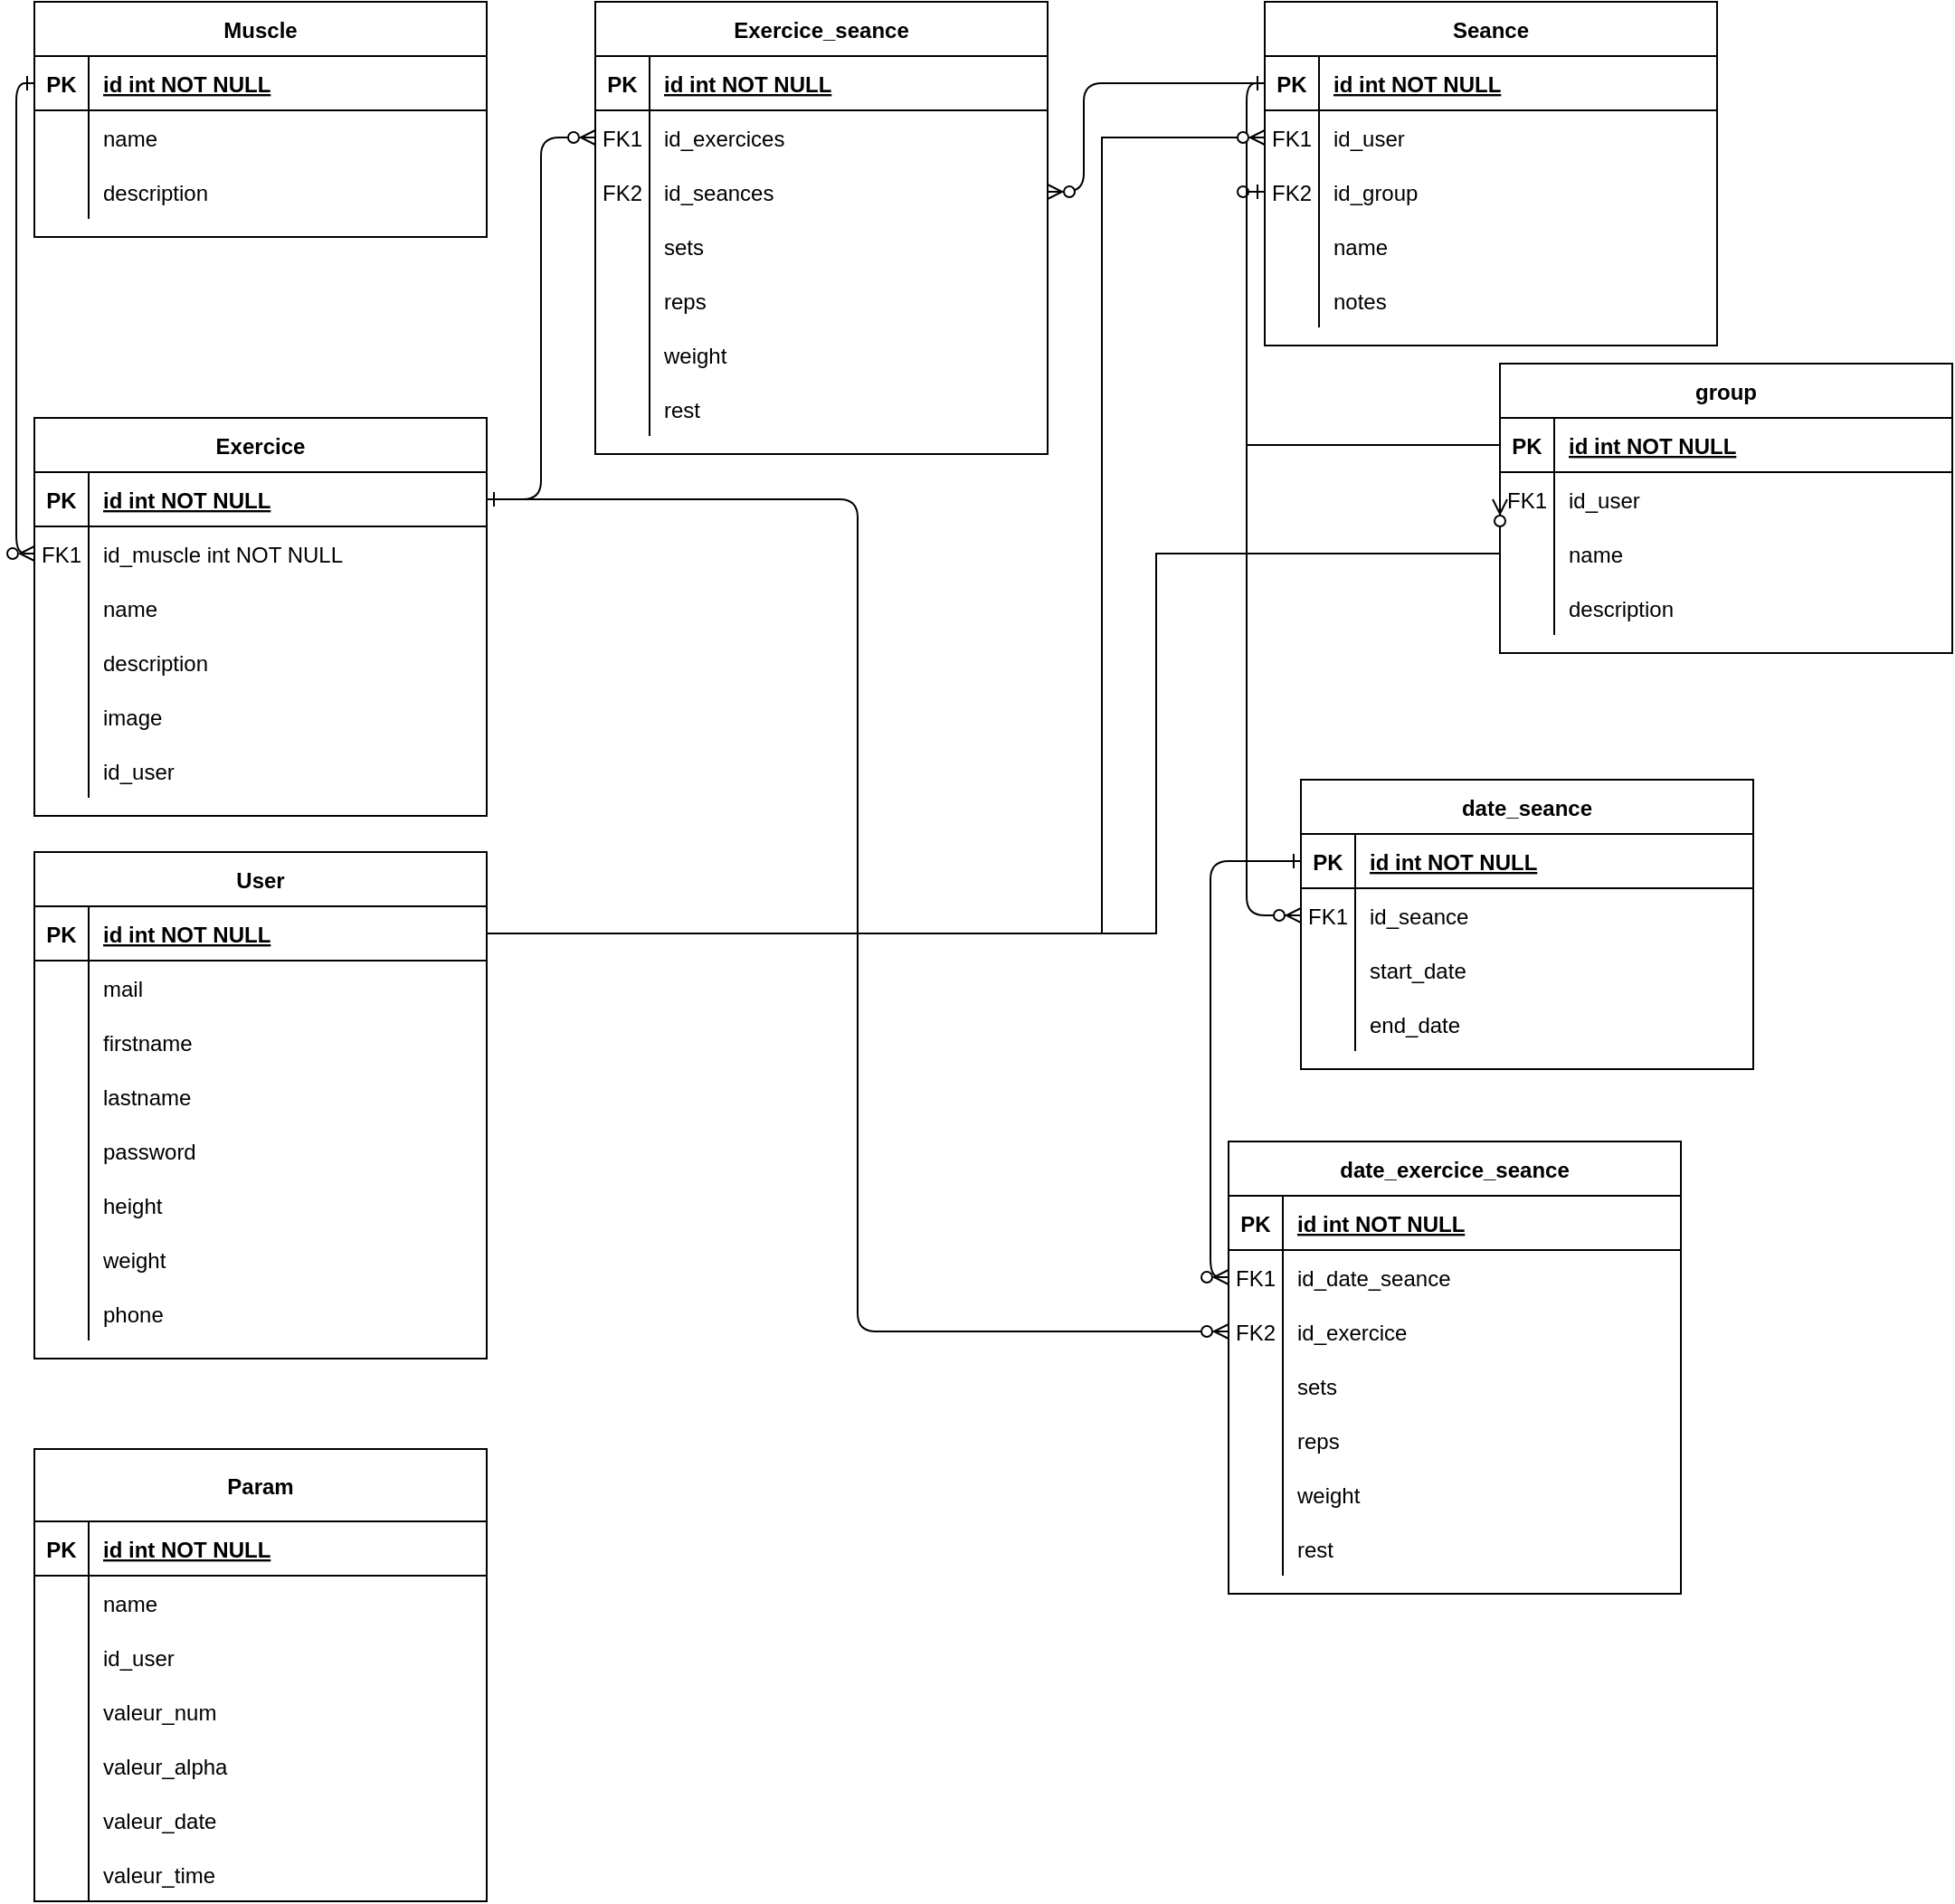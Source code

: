 <mxfile version="20.3.2" type="device"><diagram id="R2lEEEUBdFMjLlhIrx00" name="Page-1"><mxGraphModel dx="1888" dy="547" grid="1" gridSize="10" guides="1" tooltips="1" connect="1" arrows="1" fold="1" page="1" pageScale="1" pageWidth="850" pageHeight="1100" math="0" shadow="0" extFonts="Permanent Marker^https://fonts.googleapis.com/css?family=Permanent+Marker"><root><mxCell id="0"/><mxCell id="1" parent="0"/><mxCell id="C-vyLk0tnHw3VtMMgP7b-12" value="" style="edgeStyle=entityRelationEdgeStyle;endArrow=ERzeroToMany;startArrow=ERone;endFill=1;startFill=0;" parent="1" source="C-vyLk0tnHw3VtMMgP7b-3" target="4VnXtOjFB6x_-LpY6OIz-61" edge="1"><mxGeometry width="100" height="100" relative="1" as="geometry"><mxPoint x="-190" y="200" as="sourcePoint"/><mxPoint x="-130" y="225" as="targetPoint"/></mxGeometry></mxCell><mxCell id="C-vyLk0tnHw3VtMMgP7b-2" value="Exercice" style="shape=table;startSize=30;container=1;collapsible=1;childLayout=tableLayout;fixedRows=1;rowLines=0;fontStyle=1;align=center;resizeLast=1;" parent="1" vertex="1"><mxGeometry x="-590" y="290" width="250" height="220" as="geometry"/></mxCell><mxCell id="C-vyLk0tnHw3VtMMgP7b-3" value="" style="shape=partialRectangle;collapsible=0;dropTarget=0;pointerEvents=0;fillColor=none;points=[[0,0.5],[1,0.5]];portConstraint=eastwest;top=0;left=0;right=0;bottom=1;" parent="C-vyLk0tnHw3VtMMgP7b-2" vertex="1"><mxGeometry y="30" width="250" height="30" as="geometry"/></mxCell><mxCell id="C-vyLk0tnHw3VtMMgP7b-4" value="PK" style="shape=partialRectangle;overflow=hidden;connectable=0;fillColor=none;top=0;left=0;bottom=0;right=0;fontStyle=1;" parent="C-vyLk0tnHw3VtMMgP7b-3" vertex="1"><mxGeometry width="30" height="30" as="geometry"><mxRectangle width="30" height="30" as="alternateBounds"/></mxGeometry></mxCell><mxCell id="C-vyLk0tnHw3VtMMgP7b-5" value="id int NOT NULL " style="shape=partialRectangle;overflow=hidden;connectable=0;fillColor=none;top=0;left=0;bottom=0;right=0;align=left;spacingLeft=6;fontStyle=5;" parent="C-vyLk0tnHw3VtMMgP7b-3" vertex="1"><mxGeometry x="30" width="220" height="30" as="geometry"><mxRectangle width="220" height="30" as="alternateBounds"/></mxGeometry></mxCell><mxCell id="C-vyLk0tnHw3VtMMgP7b-6" value="" style="shape=partialRectangle;collapsible=0;dropTarget=0;pointerEvents=0;fillColor=none;points=[[0,0.5],[1,0.5]];portConstraint=eastwest;top=0;left=0;right=0;bottom=0;" parent="C-vyLk0tnHw3VtMMgP7b-2" vertex="1"><mxGeometry y="60" width="250" height="30" as="geometry"/></mxCell><mxCell id="C-vyLk0tnHw3VtMMgP7b-7" value="FK1" style="shape=partialRectangle;overflow=hidden;connectable=0;fillColor=none;top=0;left=0;bottom=0;right=0;" parent="C-vyLk0tnHw3VtMMgP7b-6" vertex="1"><mxGeometry width="30" height="30" as="geometry"><mxRectangle width="30" height="30" as="alternateBounds"/></mxGeometry></mxCell><mxCell id="C-vyLk0tnHw3VtMMgP7b-8" value="id_muscle int NOT NULL" style="shape=partialRectangle;overflow=hidden;connectable=0;fillColor=none;top=0;left=0;bottom=0;right=0;align=left;spacingLeft=6;" parent="C-vyLk0tnHw3VtMMgP7b-6" vertex="1"><mxGeometry x="30" width="220" height="30" as="geometry"><mxRectangle width="220" height="30" as="alternateBounds"/></mxGeometry></mxCell><mxCell id="1NbCqasSpTJ38axTq4Mr-16" style="shape=partialRectangle;collapsible=0;dropTarget=0;pointerEvents=0;fillColor=none;points=[[0,0.5],[1,0.5]];portConstraint=eastwest;top=0;left=0;right=0;bottom=0;" vertex="1" parent="C-vyLk0tnHw3VtMMgP7b-2"><mxGeometry y="90" width="250" height="30" as="geometry"/></mxCell><mxCell id="1NbCqasSpTJ38axTq4Mr-17" style="shape=partialRectangle;overflow=hidden;connectable=0;fillColor=none;top=0;left=0;bottom=0;right=0;" vertex="1" parent="1NbCqasSpTJ38axTq4Mr-16"><mxGeometry width="30" height="30" as="geometry"><mxRectangle width="30" height="30" as="alternateBounds"/></mxGeometry></mxCell><mxCell id="1NbCqasSpTJ38axTq4Mr-18" value="name" style="shape=partialRectangle;overflow=hidden;connectable=0;fillColor=none;top=0;left=0;bottom=0;right=0;align=left;spacingLeft=6;" vertex="1" parent="1NbCqasSpTJ38axTq4Mr-16"><mxGeometry x="30" width="220" height="30" as="geometry"><mxRectangle width="220" height="30" as="alternateBounds"/></mxGeometry></mxCell><mxCell id="C-vyLk0tnHw3VtMMgP7b-9" value="" style="shape=partialRectangle;collapsible=0;dropTarget=0;pointerEvents=0;fillColor=none;points=[[0,0.5],[1,0.5]];portConstraint=eastwest;top=0;left=0;right=0;bottom=0;" parent="C-vyLk0tnHw3VtMMgP7b-2" vertex="1"><mxGeometry y="120" width="250" height="30" as="geometry"/></mxCell><mxCell id="C-vyLk0tnHw3VtMMgP7b-10" value="" style="shape=partialRectangle;overflow=hidden;connectable=0;fillColor=none;top=0;left=0;bottom=0;right=0;" parent="C-vyLk0tnHw3VtMMgP7b-9" vertex="1"><mxGeometry width="30" height="30" as="geometry"><mxRectangle width="30" height="30" as="alternateBounds"/></mxGeometry></mxCell><mxCell id="C-vyLk0tnHw3VtMMgP7b-11" value="description" style="shape=partialRectangle;overflow=hidden;connectable=0;fillColor=none;top=0;left=0;bottom=0;right=0;align=left;spacingLeft=6;" parent="C-vyLk0tnHw3VtMMgP7b-9" vertex="1"><mxGeometry x="30" width="220" height="30" as="geometry"><mxRectangle width="220" height="30" as="alternateBounds"/></mxGeometry></mxCell><mxCell id="4VnXtOjFB6x_-LpY6OIz-51" style="shape=partialRectangle;collapsible=0;dropTarget=0;pointerEvents=0;fillColor=none;points=[[0,0.5],[1,0.5]];portConstraint=eastwest;top=0;left=0;right=0;bottom=0;" parent="C-vyLk0tnHw3VtMMgP7b-2" vertex="1"><mxGeometry y="150" width="250" height="30" as="geometry"/></mxCell><mxCell id="4VnXtOjFB6x_-LpY6OIz-52" style="shape=partialRectangle;overflow=hidden;connectable=0;fillColor=none;top=0;left=0;bottom=0;right=0;" parent="4VnXtOjFB6x_-LpY6OIz-51" vertex="1"><mxGeometry width="30" height="30" as="geometry"><mxRectangle width="30" height="30" as="alternateBounds"/></mxGeometry></mxCell><mxCell id="4VnXtOjFB6x_-LpY6OIz-53" value="image" style="shape=partialRectangle;overflow=hidden;connectable=0;fillColor=none;top=0;left=0;bottom=0;right=0;align=left;spacingLeft=6;" parent="4VnXtOjFB6x_-LpY6OIz-51" vertex="1"><mxGeometry x="30" width="220" height="30" as="geometry"><mxRectangle width="220" height="30" as="alternateBounds"/></mxGeometry></mxCell><mxCell id="4VnXtOjFB6x_-LpY6OIz-97" style="shape=partialRectangle;collapsible=0;dropTarget=0;pointerEvents=0;fillColor=none;points=[[0,0.5],[1,0.5]];portConstraint=eastwest;top=0;left=0;right=0;bottom=0;" parent="C-vyLk0tnHw3VtMMgP7b-2" vertex="1"><mxGeometry y="180" width="250" height="30" as="geometry"/></mxCell><mxCell id="4VnXtOjFB6x_-LpY6OIz-98" style="shape=partialRectangle;overflow=hidden;connectable=0;fillColor=none;top=0;left=0;bottom=0;right=0;" parent="4VnXtOjFB6x_-LpY6OIz-97" vertex="1"><mxGeometry width="30" height="30" as="geometry"><mxRectangle width="30" height="30" as="alternateBounds"/></mxGeometry></mxCell><mxCell id="4VnXtOjFB6x_-LpY6OIz-99" value="id_user" style="shape=partialRectangle;overflow=hidden;connectable=0;fillColor=none;top=0;left=0;bottom=0;right=0;align=left;spacingLeft=6;" parent="4VnXtOjFB6x_-LpY6OIz-97" vertex="1"><mxGeometry x="30" width="220" height="30" as="geometry"><mxRectangle width="220" height="30" as="alternateBounds"/></mxGeometry></mxCell><mxCell id="C-vyLk0tnHw3VtMMgP7b-13" value="Seance" style="shape=table;startSize=30;container=1;collapsible=1;childLayout=tableLayout;fixedRows=1;rowLines=0;fontStyle=1;align=center;resizeLast=1;" parent="1" vertex="1"><mxGeometry x="90" y="60" width="250" height="190" as="geometry"/></mxCell><mxCell id="C-vyLk0tnHw3VtMMgP7b-14" value="" style="shape=partialRectangle;collapsible=0;dropTarget=0;pointerEvents=0;fillColor=none;points=[[0,0.5],[1,0.5]];portConstraint=eastwest;top=0;left=0;right=0;bottom=1;" parent="C-vyLk0tnHw3VtMMgP7b-13" vertex="1"><mxGeometry y="30" width="250" height="30" as="geometry"/></mxCell><mxCell id="C-vyLk0tnHw3VtMMgP7b-15" value="PK" style="shape=partialRectangle;overflow=hidden;connectable=0;fillColor=none;top=0;left=0;bottom=0;right=0;fontStyle=1;" parent="C-vyLk0tnHw3VtMMgP7b-14" vertex="1"><mxGeometry width="30" height="30" as="geometry"><mxRectangle width="30" height="30" as="alternateBounds"/></mxGeometry></mxCell><mxCell id="C-vyLk0tnHw3VtMMgP7b-16" value="id int NOT NULL " style="shape=partialRectangle;overflow=hidden;connectable=0;fillColor=none;top=0;left=0;bottom=0;right=0;align=left;spacingLeft=6;fontStyle=5;" parent="C-vyLk0tnHw3VtMMgP7b-14" vertex="1"><mxGeometry x="30" width="220" height="30" as="geometry"><mxRectangle width="220" height="30" as="alternateBounds"/></mxGeometry></mxCell><mxCell id="C-vyLk0tnHw3VtMMgP7b-17" value="" style="shape=partialRectangle;collapsible=0;dropTarget=0;pointerEvents=0;fillColor=none;points=[[0,0.5],[1,0.5]];portConstraint=eastwest;top=0;left=0;right=0;bottom=0;" parent="C-vyLk0tnHw3VtMMgP7b-13" vertex="1"><mxGeometry y="60" width="250" height="30" as="geometry"/></mxCell><mxCell id="C-vyLk0tnHw3VtMMgP7b-18" value="FK1" style="shape=partialRectangle;overflow=hidden;connectable=0;fillColor=none;top=0;left=0;bottom=0;right=0;" parent="C-vyLk0tnHw3VtMMgP7b-17" vertex="1"><mxGeometry width="30" height="30" as="geometry"><mxRectangle width="30" height="30" as="alternateBounds"/></mxGeometry></mxCell><mxCell id="C-vyLk0tnHw3VtMMgP7b-19" value="id_user" style="shape=partialRectangle;overflow=hidden;connectable=0;fillColor=none;top=0;left=0;bottom=0;right=0;align=left;spacingLeft=6;" parent="C-vyLk0tnHw3VtMMgP7b-17" vertex="1"><mxGeometry x="30" width="220" height="30" as="geometry"><mxRectangle width="220" height="30" as="alternateBounds"/></mxGeometry></mxCell><mxCell id="C-vyLk0tnHw3VtMMgP7b-20" value="" style="shape=partialRectangle;collapsible=0;dropTarget=0;pointerEvents=0;fillColor=none;points=[[0,0.5],[1,0.5]];portConstraint=eastwest;top=0;left=0;right=0;bottom=0;" parent="C-vyLk0tnHw3VtMMgP7b-13" vertex="1"><mxGeometry y="90" width="250" height="30" as="geometry"/></mxCell><mxCell id="C-vyLk0tnHw3VtMMgP7b-21" value="FK2" style="shape=partialRectangle;overflow=hidden;connectable=0;fillColor=none;top=0;left=0;bottom=0;right=0;" parent="C-vyLk0tnHw3VtMMgP7b-20" vertex="1"><mxGeometry width="30" height="30" as="geometry"><mxRectangle width="30" height="30" as="alternateBounds"/></mxGeometry></mxCell><mxCell id="C-vyLk0tnHw3VtMMgP7b-22" value="id_group" style="shape=partialRectangle;overflow=hidden;connectable=0;fillColor=none;top=0;left=0;bottom=0;right=0;align=left;spacingLeft=6;" parent="C-vyLk0tnHw3VtMMgP7b-20" vertex="1"><mxGeometry x="30" width="220" height="30" as="geometry"><mxRectangle width="220" height="30" as="alternateBounds"/></mxGeometry></mxCell><mxCell id="1NbCqasSpTJ38axTq4Mr-19" style="shape=partialRectangle;collapsible=0;dropTarget=0;pointerEvents=0;fillColor=none;points=[[0,0.5],[1,0.5]];portConstraint=eastwest;top=0;left=0;right=0;bottom=0;" vertex="1" parent="C-vyLk0tnHw3VtMMgP7b-13"><mxGeometry y="120" width="250" height="30" as="geometry"/></mxCell><mxCell id="1NbCqasSpTJ38axTq4Mr-20" style="shape=partialRectangle;overflow=hidden;connectable=0;fillColor=none;top=0;left=0;bottom=0;right=0;" vertex="1" parent="1NbCqasSpTJ38axTq4Mr-19"><mxGeometry width="30" height="30" as="geometry"><mxRectangle width="30" height="30" as="alternateBounds"/></mxGeometry></mxCell><mxCell id="1NbCqasSpTJ38axTq4Mr-21" value="name" style="shape=partialRectangle;overflow=hidden;connectable=0;fillColor=none;top=0;left=0;bottom=0;right=0;align=left;spacingLeft=6;" vertex="1" parent="1NbCqasSpTJ38axTq4Mr-19"><mxGeometry x="30" width="220" height="30" as="geometry"><mxRectangle width="220" height="30" as="alternateBounds"/></mxGeometry></mxCell><mxCell id="1NbCqasSpTJ38axTq4Mr-22" style="shape=partialRectangle;collapsible=0;dropTarget=0;pointerEvents=0;fillColor=none;points=[[0,0.5],[1,0.5]];portConstraint=eastwest;top=0;left=0;right=0;bottom=0;" vertex="1" parent="C-vyLk0tnHw3VtMMgP7b-13"><mxGeometry y="150" width="250" height="30" as="geometry"/></mxCell><mxCell id="1NbCqasSpTJ38axTq4Mr-23" style="shape=partialRectangle;overflow=hidden;connectable=0;fillColor=none;top=0;left=0;bottom=0;right=0;" vertex="1" parent="1NbCqasSpTJ38axTq4Mr-22"><mxGeometry width="30" height="30" as="geometry"><mxRectangle width="30" height="30" as="alternateBounds"/></mxGeometry></mxCell><mxCell id="1NbCqasSpTJ38axTq4Mr-24" value="notes" style="shape=partialRectangle;overflow=hidden;connectable=0;fillColor=none;top=0;left=0;bottom=0;right=0;align=left;spacingLeft=6;" vertex="1" parent="1NbCqasSpTJ38axTq4Mr-22"><mxGeometry x="30" width="220" height="30" as="geometry"><mxRectangle width="220" height="30" as="alternateBounds"/></mxGeometry></mxCell><mxCell id="C-vyLk0tnHw3VtMMgP7b-23" value="User" style="shape=table;startSize=30;container=1;collapsible=1;childLayout=tableLayout;fixedRows=1;rowLines=0;fontStyle=1;align=center;resizeLast=1;" parent="1" vertex="1"><mxGeometry x="-590" y="530" width="250" height="280" as="geometry"/></mxCell><mxCell id="C-vyLk0tnHw3VtMMgP7b-24" value="" style="shape=partialRectangle;collapsible=0;dropTarget=0;pointerEvents=0;fillColor=none;points=[[0,0.5],[1,0.5]];portConstraint=eastwest;top=0;left=0;right=0;bottom=1;" parent="C-vyLk0tnHw3VtMMgP7b-23" vertex="1"><mxGeometry y="30" width="250" height="30" as="geometry"/></mxCell><mxCell id="C-vyLk0tnHw3VtMMgP7b-25" value="PK" style="shape=partialRectangle;overflow=hidden;connectable=0;fillColor=none;top=0;left=0;bottom=0;right=0;fontStyle=1;" parent="C-vyLk0tnHw3VtMMgP7b-24" vertex="1"><mxGeometry width="30" height="30" as="geometry"><mxRectangle width="30" height="30" as="alternateBounds"/></mxGeometry></mxCell><mxCell id="C-vyLk0tnHw3VtMMgP7b-26" value="id int NOT NULL " style="shape=partialRectangle;overflow=hidden;connectable=0;fillColor=none;top=0;left=0;bottom=0;right=0;align=left;spacingLeft=6;fontStyle=5;" parent="C-vyLk0tnHw3VtMMgP7b-24" vertex="1"><mxGeometry x="30" width="220" height="30" as="geometry"><mxRectangle width="220" height="30" as="alternateBounds"/></mxGeometry></mxCell><mxCell id="C-vyLk0tnHw3VtMMgP7b-27" value="" style="shape=partialRectangle;collapsible=0;dropTarget=0;pointerEvents=0;fillColor=none;points=[[0,0.5],[1,0.5]];portConstraint=eastwest;top=0;left=0;right=0;bottom=0;" parent="C-vyLk0tnHw3VtMMgP7b-23" vertex="1"><mxGeometry y="60" width="250" height="30" as="geometry"/></mxCell><mxCell id="C-vyLk0tnHw3VtMMgP7b-28" value="" style="shape=partialRectangle;overflow=hidden;connectable=0;fillColor=none;top=0;left=0;bottom=0;right=0;" parent="C-vyLk0tnHw3VtMMgP7b-27" vertex="1"><mxGeometry width="30" height="30" as="geometry"><mxRectangle width="30" height="30" as="alternateBounds"/></mxGeometry></mxCell><mxCell id="C-vyLk0tnHw3VtMMgP7b-29" value="mail" style="shape=partialRectangle;overflow=hidden;connectable=0;fillColor=none;top=0;left=0;bottom=0;right=0;align=left;spacingLeft=6;" parent="C-vyLk0tnHw3VtMMgP7b-27" vertex="1"><mxGeometry x="30" width="220" height="30" as="geometry"><mxRectangle width="220" height="30" as="alternateBounds"/></mxGeometry></mxCell><mxCell id="4VnXtOjFB6x_-LpY6OIz-1" style="shape=partialRectangle;collapsible=0;dropTarget=0;pointerEvents=0;fillColor=none;points=[[0,0.5],[1,0.5]];portConstraint=eastwest;top=0;left=0;right=0;bottom=0;" parent="C-vyLk0tnHw3VtMMgP7b-23" vertex="1"><mxGeometry y="90" width="250" height="30" as="geometry"/></mxCell><mxCell id="4VnXtOjFB6x_-LpY6OIz-2" style="shape=partialRectangle;overflow=hidden;connectable=0;fillColor=none;top=0;left=0;bottom=0;right=0;" parent="4VnXtOjFB6x_-LpY6OIz-1" vertex="1"><mxGeometry width="30" height="30" as="geometry"><mxRectangle width="30" height="30" as="alternateBounds"/></mxGeometry></mxCell><mxCell id="4VnXtOjFB6x_-LpY6OIz-3" value="firstname" style="shape=partialRectangle;overflow=hidden;connectable=0;fillColor=none;top=0;left=0;bottom=0;right=0;align=left;spacingLeft=6;" parent="4VnXtOjFB6x_-LpY6OIz-1" vertex="1"><mxGeometry x="30" width="220" height="30" as="geometry"><mxRectangle width="220" height="30" as="alternateBounds"/></mxGeometry></mxCell><mxCell id="4VnXtOjFB6x_-LpY6OIz-4" style="shape=partialRectangle;collapsible=0;dropTarget=0;pointerEvents=0;fillColor=none;points=[[0,0.5],[1,0.5]];portConstraint=eastwest;top=0;left=0;right=0;bottom=0;" parent="C-vyLk0tnHw3VtMMgP7b-23" vertex="1"><mxGeometry y="120" width="250" height="30" as="geometry"/></mxCell><mxCell id="4VnXtOjFB6x_-LpY6OIz-5" style="shape=partialRectangle;overflow=hidden;connectable=0;fillColor=none;top=0;left=0;bottom=0;right=0;" parent="4VnXtOjFB6x_-LpY6OIz-4" vertex="1"><mxGeometry width="30" height="30" as="geometry"><mxRectangle width="30" height="30" as="alternateBounds"/></mxGeometry></mxCell><mxCell id="4VnXtOjFB6x_-LpY6OIz-6" value="lastname" style="shape=partialRectangle;overflow=hidden;connectable=0;fillColor=none;top=0;left=0;bottom=0;right=0;align=left;spacingLeft=6;" parent="4VnXtOjFB6x_-LpY6OIz-4" vertex="1"><mxGeometry x="30" width="220" height="30" as="geometry"><mxRectangle width="220" height="30" as="alternateBounds"/></mxGeometry></mxCell><mxCell id="4VnXtOjFB6x_-LpY6OIz-7" style="shape=partialRectangle;collapsible=0;dropTarget=0;pointerEvents=0;fillColor=none;points=[[0,0.5],[1,0.5]];portConstraint=eastwest;top=0;left=0;right=0;bottom=0;" parent="C-vyLk0tnHw3VtMMgP7b-23" vertex="1"><mxGeometry y="150" width="250" height="30" as="geometry"/></mxCell><mxCell id="4VnXtOjFB6x_-LpY6OIz-8" style="shape=partialRectangle;overflow=hidden;connectable=0;fillColor=none;top=0;left=0;bottom=0;right=0;" parent="4VnXtOjFB6x_-LpY6OIz-7" vertex="1"><mxGeometry width="30" height="30" as="geometry"><mxRectangle width="30" height="30" as="alternateBounds"/></mxGeometry></mxCell><mxCell id="4VnXtOjFB6x_-LpY6OIz-9" value="password" style="shape=partialRectangle;overflow=hidden;connectable=0;fillColor=none;top=0;left=0;bottom=0;right=0;align=left;spacingLeft=6;" parent="4VnXtOjFB6x_-LpY6OIz-7" vertex="1"><mxGeometry x="30" width="220" height="30" as="geometry"><mxRectangle width="220" height="30" as="alternateBounds"/></mxGeometry></mxCell><mxCell id="4VnXtOjFB6x_-LpY6OIz-10" style="shape=partialRectangle;collapsible=0;dropTarget=0;pointerEvents=0;fillColor=none;points=[[0,0.5],[1,0.5]];portConstraint=eastwest;top=0;left=0;right=0;bottom=0;" parent="C-vyLk0tnHw3VtMMgP7b-23" vertex="1"><mxGeometry y="180" width="250" height="30" as="geometry"/></mxCell><mxCell id="4VnXtOjFB6x_-LpY6OIz-11" style="shape=partialRectangle;overflow=hidden;connectable=0;fillColor=none;top=0;left=0;bottom=0;right=0;" parent="4VnXtOjFB6x_-LpY6OIz-10" vertex="1"><mxGeometry width="30" height="30" as="geometry"><mxRectangle width="30" height="30" as="alternateBounds"/></mxGeometry></mxCell><mxCell id="4VnXtOjFB6x_-LpY6OIz-12" value="height" style="shape=partialRectangle;overflow=hidden;connectable=0;fillColor=none;top=0;left=0;bottom=0;right=0;align=left;spacingLeft=6;" parent="4VnXtOjFB6x_-LpY6OIz-10" vertex="1"><mxGeometry x="30" width="220" height="30" as="geometry"><mxRectangle width="220" height="30" as="alternateBounds"/></mxGeometry></mxCell><mxCell id="4VnXtOjFB6x_-LpY6OIz-13" style="shape=partialRectangle;collapsible=0;dropTarget=0;pointerEvents=0;fillColor=none;points=[[0,0.5],[1,0.5]];portConstraint=eastwest;top=0;left=0;right=0;bottom=0;" parent="C-vyLk0tnHw3VtMMgP7b-23" vertex="1"><mxGeometry y="210" width="250" height="30" as="geometry"/></mxCell><mxCell id="4VnXtOjFB6x_-LpY6OIz-14" style="shape=partialRectangle;overflow=hidden;connectable=0;fillColor=none;top=0;left=0;bottom=0;right=0;" parent="4VnXtOjFB6x_-LpY6OIz-13" vertex="1"><mxGeometry width="30" height="30" as="geometry"><mxRectangle width="30" height="30" as="alternateBounds"/></mxGeometry></mxCell><mxCell id="4VnXtOjFB6x_-LpY6OIz-15" value="weight" style="shape=partialRectangle;overflow=hidden;connectable=0;fillColor=none;top=0;left=0;bottom=0;right=0;align=left;spacingLeft=6;" parent="4VnXtOjFB6x_-LpY6OIz-13" vertex="1"><mxGeometry x="30" width="220" height="30" as="geometry"><mxRectangle width="220" height="30" as="alternateBounds"/></mxGeometry></mxCell><mxCell id="4VnXtOjFB6x_-LpY6OIz-16" style="shape=partialRectangle;collapsible=0;dropTarget=0;pointerEvents=0;fillColor=none;points=[[0,0.5],[1,0.5]];portConstraint=eastwest;top=0;left=0;right=0;bottom=0;" parent="C-vyLk0tnHw3VtMMgP7b-23" vertex="1"><mxGeometry y="240" width="250" height="30" as="geometry"/></mxCell><mxCell id="4VnXtOjFB6x_-LpY6OIz-17" style="shape=partialRectangle;overflow=hidden;connectable=0;fillColor=none;top=0;left=0;bottom=0;right=0;" parent="4VnXtOjFB6x_-LpY6OIz-16" vertex="1"><mxGeometry width="30" height="30" as="geometry"><mxRectangle width="30" height="30" as="alternateBounds"/></mxGeometry></mxCell><mxCell id="4VnXtOjFB6x_-LpY6OIz-18" value="phone" style="shape=partialRectangle;overflow=hidden;connectable=0;fillColor=none;top=0;left=0;bottom=0;right=0;align=left;spacingLeft=6;" parent="4VnXtOjFB6x_-LpY6OIz-16" vertex="1"><mxGeometry x="30" width="220" height="30" as="geometry"><mxRectangle width="220" height="30" as="alternateBounds"/></mxGeometry></mxCell><mxCell id="4VnXtOjFB6x_-LpY6OIz-31" value="Param" style="shape=table;startSize=40;container=1;collapsible=1;childLayout=tableLayout;fixedRows=1;rowLines=0;fontStyle=1;align=center;resizeLast=1;" parent="1" vertex="1"><mxGeometry x="-590" y="860" width="250" height="250" as="geometry"/></mxCell><mxCell id="4VnXtOjFB6x_-LpY6OIz-32" value="" style="shape=partialRectangle;collapsible=0;dropTarget=0;pointerEvents=0;fillColor=none;points=[[0,0.5],[1,0.5]];portConstraint=eastwest;top=0;left=0;right=0;bottom=1;" parent="4VnXtOjFB6x_-LpY6OIz-31" vertex="1"><mxGeometry y="40" width="250" height="30" as="geometry"/></mxCell><mxCell id="4VnXtOjFB6x_-LpY6OIz-33" value="PK" style="shape=partialRectangle;overflow=hidden;connectable=0;fillColor=none;top=0;left=0;bottom=0;right=0;fontStyle=1;" parent="4VnXtOjFB6x_-LpY6OIz-32" vertex="1"><mxGeometry width="30" height="30" as="geometry"><mxRectangle width="30" height="30" as="alternateBounds"/></mxGeometry></mxCell><mxCell id="4VnXtOjFB6x_-LpY6OIz-34" value="id int NOT NULL " style="shape=partialRectangle;overflow=hidden;connectable=0;fillColor=none;top=0;left=0;bottom=0;right=0;align=left;spacingLeft=6;fontStyle=5;" parent="4VnXtOjFB6x_-LpY6OIz-32" vertex="1"><mxGeometry x="30" width="220" height="30" as="geometry"><mxRectangle width="220" height="30" as="alternateBounds"/></mxGeometry></mxCell><mxCell id="4VnXtOjFB6x_-LpY6OIz-35" value="" style="shape=partialRectangle;collapsible=0;dropTarget=0;pointerEvents=0;fillColor=none;points=[[0,0.5],[1,0.5]];portConstraint=eastwest;top=0;left=0;right=0;bottom=0;" parent="4VnXtOjFB6x_-LpY6OIz-31" vertex="1"><mxGeometry y="70" width="250" height="30" as="geometry"/></mxCell><mxCell id="4VnXtOjFB6x_-LpY6OIz-36" value="" style="shape=partialRectangle;overflow=hidden;connectable=0;fillColor=none;top=0;left=0;bottom=0;right=0;" parent="4VnXtOjFB6x_-LpY6OIz-35" vertex="1"><mxGeometry width="30" height="30" as="geometry"><mxRectangle width="30" height="30" as="alternateBounds"/></mxGeometry></mxCell><mxCell id="4VnXtOjFB6x_-LpY6OIz-37" value="name" style="shape=partialRectangle;overflow=hidden;connectable=0;fillColor=none;top=0;left=0;bottom=0;right=0;align=left;spacingLeft=6;" parent="4VnXtOjFB6x_-LpY6OIz-35" vertex="1"><mxGeometry x="30" width="220" height="30" as="geometry"><mxRectangle width="220" height="30" as="alternateBounds"/></mxGeometry></mxCell><mxCell id="4VnXtOjFB6x_-LpY6OIz-38" value="" style="shape=partialRectangle;collapsible=0;dropTarget=0;pointerEvents=0;fillColor=none;points=[[0,0.5],[1,0.5]];portConstraint=eastwest;top=0;left=0;right=0;bottom=0;" parent="4VnXtOjFB6x_-LpY6OIz-31" vertex="1"><mxGeometry y="100" width="250" height="30" as="geometry"/></mxCell><mxCell id="4VnXtOjFB6x_-LpY6OIz-39" value="" style="shape=partialRectangle;overflow=hidden;connectable=0;fillColor=none;top=0;left=0;bottom=0;right=0;" parent="4VnXtOjFB6x_-LpY6OIz-38" vertex="1"><mxGeometry width="30" height="30" as="geometry"><mxRectangle width="30" height="30" as="alternateBounds"/></mxGeometry></mxCell><mxCell id="4VnXtOjFB6x_-LpY6OIz-40" value="id_user" style="shape=partialRectangle;overflow=hidden;connectable=0;fillColor=none;top=0;left=0;bottom=0;right=0;align=left;spacingLeft=6;" parent="4VnXtOjFB6x_-LpY6OIz-38" vertex="1"><mxGeometry x="30" width="220" height="30" as="geometry"><mxRectangle width="220" height="30" as="alternateBounds"/></mxGeometry></mxCell><mxCell id="1NbCqasSpTJ38axTq4Mr-7" style="shape=partialRectangle;collapsible=0;dropTarget=0;pointerEvents=0;fillColor=none;points=[[0,0.5],[1,0.5]];portConstraint=eastwest;top=0;left=0;right=0;bottom=0;" vertex="1" parent="4VnXtOjFB6x_-LpY6OIz-31"><mxGeometry y="130" width="250" height="30" as="geometry"/></mxCell><mxCell id="1NbCqasSpTJ38axTq4Mr-8" style="shape=partialRectangle;overflow=hidden;connectable=0;fillColor=none;top=0;left=0;bottom=0;right=0;" vertex="1" parent="1NbCqasSpTJ38axTq4Mr-7"><mxGeometry width="30" height="30" as="geometry"><mxRectangle width="30" height="30" as="alternateBounds"/></mxGeometry></mxCell><mxCell id="1NbCqasSpTJ38axTq4Mr-9" value="valeur_num" style="shape=partialRectangle;overflow=hidden;connectable=0;fillColor=none;top=0;left=0;bottom=0;right=0;align=left;spacingLeft=6;" vertex="1" parent="1NbCqasSpTJ38axTq4Mr-7"><mxGeometry x="30" width="220" height="30" as="geometry"><mxRectangle width="220" height="30" as="alternateBounds"/></mxGeometry></mxCell><mxCell id="1NbCqasSpTJ38axTq4Mr-4" style="shape=partialRectangle;collapsible=0;dropTarget=0;pointerEvents=0;fillColor=none;points=[[0,0.5],[1,0.5]];portConstraint=eastwest;top=0;left=0;right=0;bottom=0;" vertex="1" parent="4VnXtOjFB6x_-LpY6OIz-31"><mxGeometry y="160" width="250" height="30" as="geometry"/></mxCell><mxCell id="1NbCqasSpTJ38axTq4Mr-5" style="shape=partialRectangle;overflow=hidden;connectable=0;fillColor=none;top=0;left=0;bottom=0;right=0;" vertex="1" parent="1NbCqasSpTJ38axTq4Mr-4"><mxGeometry width="30" height="30" as="geometry"><mxRectangle width="30" height="30" as="alternateBounds"/></mxGeometry></mxCell><mxCell id="1NbCqasSpTJ38axTq4Mr-6" value="valeur_alpha" style="shape=partialRectangle;overflow=hidden;connectable=0;fillColor=none;top=0;left=0;bottom=0;right=0;align=left;spacingLeft=6;" vertex="1" parent="1NbCqasSpTJ38axTq4Mr-4"><mxGeometry x="30" width="220" height="30" as="geometry"><mxRectangle width="220" height="30" as="alternateBounds"/></mxGeometry></mxCell><mxCell id="1NbCqasSpTJ38axTq4Mr-13" style="shape=partialRectangle;collapsible=0;dropTarget=0;pointerEvents=0;fillColor=none;points=[[0,0.5],[1,0.5]];portConstraint=eastwest;top=0;left=0;right=0;bottom=0;" vertex="1" parent="4VnXtOjFB6x_-LpY6OIz-31"><mxGeometry y="190" width="250" height="30" as="geometry"/></mxCell><mxCell id="1NbCqasSpTJ38axTq4Mr-14" style="shape=partialRectangle;overflow=hidden;connectable=0;fillColor=none;top=0;left=0;bottom=0;right=0;" vertex="1" parent="1NbCqasSpTJ38axTq4Mr-13"><mxGeometry width="30" height="30" as="geometry"><mxRectangle width="30" height="30" as="alternateBounds"/></mxGeometry></mxCell><mxCell id="1NbCqasSpTJ38axTq4Mr-15" value="valeur_date" style="shape=partialRectangle;overflow=hidden;connectable=0;fillColor=none;top=0;left=0;bottom=0;right=0;align=left;spacingLeft=6;" vertex="1" parent="1NbCqasSpTJ38axTq4Mr-13"><mxGeometry x="30" width="220" height="30" as="geometry"><mxRectangle width="220" height="30" as="alternateBounds"/></mxGeometry></mxCell><mxCell id="1NbCqasSpTJ38axTq4Mr-10" style="shape=partialRectangle;collapsible=0;dropTarget=0;pointerEvents=0;fillColor=none;points=[[0,0.5],[1,0.5]];portConstraint=eastwest;top=0;left=0;right=0;bottom=0;" vertex="1" parent="4VnXtOjFB6x_-LpY6OIz-31"><mxGeometry y="220" width="250" height="30" as="geometry"/></mxCell><mxCell id="1NbCqasSpTJ38axTq4Mr-11" style="shape=partialRectangle;overflow=hidden;connectable=0;fillColor=none;top=0;left=0;bottom=0;right=0;" vertex="1" parent="1NbCqasSpTJ38axTq4Mr-10"><mxGeometry width="30" height="30" as="geometry"><mxRectangle width="30" height="30" as="alternateBounds"/></mxGeometry></mxCell><mxCell id="1NbCqasSpTJ38axTq4Mr-12" value="valeur_time" style="shape=partialRectangle;overflow=hidden;connectable=0;fillColor=none;top=0;left=0;bottom=0;right=0;align=left;spacingLeft=6;" vertex="1" parent="1NbCqasSpTJ38axTq4Mr-10"><mxGeometry x="30" width="220" height="30" as="geometry"><mxRectangle width="220" height="30" as="alternateBounds"/></mxGeometry></mxCell><mxCell id="4VnXtOjFB6x_-LpY6OIz-41" value="Muscle" style="shape=table;startSize=30;container=1;collapsible=1;childLayout=tableLayout;fixedRows=1;rowLines=0;fontStyle=1;align=center;resizeLast=1;" parent="1" vertex="1"><mxGeometry x="-590" y="60" width="250" height="130" as="geometry"/></mxCell><mxCell id="4VnXtOjFB6x_-LpY6OIz-42" value="" style="shape=partialRectangle;collapsible=0;dropTarget=0;pointerEvents=0;fillColor=none;points=[[0,0.5],[1,0.5]];portConstraint=eastwest;top=0;left=0;right=0;bottom=1;" parent="4VnXtOjFB6x_-LpY6OIz-41" vertex="1"><mxGeometry y="30" width="250" height="30" as="geometry"/></mxCell><mxCell id="4VnXtOjFB6x_-LpY6OIz-43" value="PK" style="shape=partialRectangle;overflow=hidden;connectable=0;fillColor=none;top=0;left=0;bottom=0;right=0;fontStyle=1;" parent="4VnXtOjFB6x_-LpY6OIz-42" vertex="1"><mxGeometry width="30" height="30" as="geometry"><mxRectangle width="30" height="30" as="alternateBounds"/></mxGeometry></mxCell><mxCell id="4VnXtOjFB6x_-LpY6OIz-44" value="id int NOT NULL" style="shape=partialRectangle;overflow=hidden;connectable=0;fillColor=none;top=0;left=0;bottom=0;right=0;align=left;spacingLeft=6;fontStyle=5;" parent="4VnXtOjFB6x_-LpY6OIz-42" vertex="1"><mxGeometry x="30" width="220" height="30" as="geometry"><mxRectangle width="220" height="30" as="alternateBounds"/></mxGeometry></mxCell><mxCell id="4VnXtOjFB6x_-LpY6OIz-45" value="" style="shape=partialRectangle;collapsible=0;dropTarget=0;pointerEvents=0;fillColor=none;points=[[0,0.5],[1,0.5]];portConstraint=eastwest;top=0;left=0;right=0;bottom=0;" parent="4VnXtOjFB6x_-LpY6OIz-41" vertex="1"><mxGeometry y="60" width="250" height="30" as="geometry"/></mxCell><mxCell id="4VnXtOjFB6x_-LpY6OIz-46" value="" style="shape=partialRectangle;overflow=hidden;connectable=0;fillColor=none;top=0;left=0;bottom=0;right=0;" parent="4VnXtOjFB6x_-LpY6OIz-45" vertex="1"><mxGeometry width="30" height="30" as="geometry"><mxRectangle width="30" height="30" as="alternateBounds"/></mxGeometry></mxCell><mxCell id="4VnXtOjFB6x_-LpY6OIz-47" value="name" style="shape=partialRectangle;overflow=hidden;connectable=0;fillColor=none;top=0;left=0;bottom=0;right=0;align=left;spacingLeft=6;" parent="4VnXtOjFB6x_-LpY6OIz-45" vertex="1"><mxGeometry x="30" width="220" height="30" as="geometry"><mxRectangle width="220" height="30" as="alternateBounds"/></mxGeometry></mxCell><mxCell id="4VnXtOjFB6x_-LpY6OIz-48" value="" style="shape=partialRectangle;collapsible=0;dropTarget=0;pointerEvents=0;fillColor=none;points=[[0,0.5],[1,0.5]];portConstraint=eastwest;top=0;left=0;right=0;bottom=0;" parent="4VnXtOjFB6x_-LpY6OIz-41" vertex="1"><mxGeometry y="90" width="250" height="30" as="geometry"/></mxCell><mxCell id="4VnXtOjFB6x_-LpY6OIz-49" value="" style="shape=partialRectangle;overflow=hidden;connectable=0;fillColor=none;top=0;left=0;bottom=0;right=0;" parent="4VnXtOjFB6x_-LpY6OIz-48" vertex="1"><mxGeometry width="30" height="30" as="geometry"><mxRectangle width="30" height="30" as="alternateBounds"/></mxGeometry></mxCell><mxCell id="4VnXtOjFB6x_-LpY6OIz-50" value="description" style="shape=partialRectangle;overflow=hidden;connectable=0;fillColor=none;top=0;left=0;bottom=0;right=0;align=left;spacingLeft=6;" parent="4VnXtOjFB6x_-LpY6OIz-48" vertex="1"><mxGeometry x="30" width="220" height="30" as="geometry"><mxRectangle width="220" height="30" as="alternateBounds"/></mxGeometry></mxCell><mxCell id="C-vyLk0tnHw3VtMMgP7b-1" value="" style="edgeStyle=orthogonalEdgeStyle;endArrow=ERzeroToMany;startArrow=ERone;endFill=1;startFill=0;entryX=0;entryY=0.5;entryDx=0;entryDy=0;exitX=0;exitY=0.5;exitDx=0;exitDy=0;" parent="1" source="4VnXtOjFB6x_-LpY6OIz-42" target="C-vyLk0tnHw3VtMMgP7b-6" edge="1"><mxGeometry width="100" height="100" relative="1" as="geometry"><mxPoint x="-250" y="740" as="sourcePoint"/><mxPoint x="-150" y="640" as="targetPoint"/></mxGeometry></mxCell><mxCell id="4VnXtOjFB6x_-LpY6OIz-57" value="Exercice_seance" style="shape=table;startSize=30;container=1;collapsible=1;childLayout=tableLayout;fixedRows=1;rowLines=0;fontStyle=1;align=center;resizeLast=1;" parent="1" vertex="1"><mxGeometry x="-280" y="60" width="250" height="250" as="geometry"/></mxCell><mxCell id="4VnXtOjFB6x_-LpY6OIz-58" value="" style="shape=partialRectangle;collapsible=0;dropTarget=0;pointerEvents=0;fillColor=none;points=[[0,0.5],[1,0.5]];portConstraint=eastwest;top=0;left=0;right=0;bottom=1;" parent="4VnXtOjFB6x_-LpY6OIz-57" vertex="1"><mxGeometry y="30" width="250" height="30" as="geometry"/></mxCell><mxCell id="4VnXtOjFB6x_-LpY6OIz-59" value="PK" style="shape=partialRectangle;overflow=hidden;connectable=0;fillColor=none;top=0;left=0;bottom=0;right=0;fontStyle=1;" parent="4VnXtOjFB6x_-LpY6OIz-58" vertex="1"><mxGeometry width="30" height="30" as="geometry"><mxRectangle width="30" height="30" as="alternateBounds"/></mxGeometry></mxCell><mxCell id="4VnXtOjFB6x_-LpY6OIz-60" value="id int NOT NULL " style="shape=partialRectangle;overflow=hidden;connectable=0;fillColor=none;top=0;left=0;bottom=0;right=0;align=left;spacingLeft=6;fontStyle=5;" parent="4VnXtOjFB6x_-LpY6OIz-58" vertex="1"><mxGeometry x="30" width="220" height="30" as="geometry"><mxRectangle width="220" height="30" as="alternateBounds"/></mxGeometry></mxCell><mxCell id="4VnXtOjFB6x_-LpY6OIz-61" value="" style="shape=partialRectangle;collapsible=0;dropTarget=0;pointerEvents=0;fillColor=none;points=[[0,0.5],[1,0.5]];portConstraint=eastwest;top=0;left=0;right=0;bottom=0;" parent="4VnXtOjFB6x_-LpY6OIz-57" vertex="1"><mxGeometry y="60" width="250" height="30" as="geometry"/></mxCell><mxCell id="4VnXtOjFB6x_-LpY6OIz-62" value="FK1" style="shape=partialRectangle;overflow=hidden;connectable=0;fillColor=none;top=0;left=0;bottom=0;right=0;" parent="4VnXtOjFB6x_-LpY6OIz-61" vertex="1"><mxGeometry width="30" height="30" as="geometry"><mxRectangle width="30" height="30" as="alternateBounds"/></mxGeometry></mxCell><mxCell id="4VnXtOjFB6x_-LpY6OIz-63" value="id_exercices" style="shape=partialRectangle;overflow=hidden;connectable=0;fillColor=none;top=0;left=0;bottom=0;right=0;align=left;spacingLeft=6;" parent="4VnXtOjFB6x_-LpY6OIz-61" vertex="1"><mxGeometry x="30" width="220" height="30" as="geometry"><mxRectangle width="220" height="30" as="alternateBounds"/></mxGeometry></mxCell><mxCell id="4VnXtOjFB6x_-LpY6OIz-64" value="" style="shape=partialRectangle;collapsible=0;dropTarget=0;pointerEvents=0;fillColor=none;points=[[0,0.5],[1,0.5]];portConstraint=eastwest;top=0;left=0;right=0;bottom=0;" parent="4VnXtOjFB6x_-LpY6OIz-57" vertex="1"><mxGeometry y="90" width="250" height="30" as="geometry"/></mxCell><mxCell id="4VnXtOjFB6x_-LpY6OIz-65" value="FK2" style="shape=partialRectangle;overflow=hidden;connectable=0;fillColor=none;top=0;left=0;bottom=0;right=0;" parent="4VnXtOjFB6x_-LpY6OIz-64" vertex="1"><mxGeometry width="30" height="30" as="geometry"><mxRectangle width="30" height="30" as="alternateBounds"/></mxGeometry></mxCell><mxCell id="4VnXtOjFB6x_-LpY6OIz-66" value="id_seances" style="shape=partialRectangle;overflow=hidden;connectable=0;fillColor=none;top=0;left=0;bottom=0;right=0;align=left;spacingLeft=6;" parent="4VnXtOjFB6x_-LpY6OIz-64" vertex="1"><mxGeometry x="30" width="220" height="30" as="geometry"><mxRectangle width="220" height="30" as="alternateBounds"/></mxGeometry></mxCell><mxCell id="4VnXtOjFB6x_-LpY6OIz-67" style="shape=partialRectangle;collapsible=0;dropTarget=0;pointerEvents=0;fillColor=none;points=[[0,0.5],[1,0.5]];portConstraint=eastwest;top=0;left=0;right=0;bottom=0;" parent="4VnXtOjFB6x_-LpY6OIz-57" vertex="1"><mxGeometry y="120" width="250" height="30" as="geometry"/></mxCell><mxCell id="4VnXtOjFB6x_-LpY6OIz-68" style="shape=partialRectangle;overflow=hidden;connectable=0;fillColor=none;top=0;left=0;bottom=0;right=0;" parent="4VnXtOjFB6x_-LpY6OIz-67" vertex="1"><mxGeometry width="30" height="30" as="geometry"><mxRectangle width="30" height="30" as="alternateBounds"/></mxGeometry></mxCell><mxCell id="4VnXtOjFB6x_-LpY6OIz-69" value="sets" style="shape=partialRectangle;overflow=hidden;connectable=0;fillColor=none;top=0;left=0;bottom=0;right=0;align=left;spacingLeft=6;" parent="4VnXtOjFB6x_-LpY6OIz-67" vertex="1"><mxGeometry x="30" width="220" height="30" as="geometry"><mxRectangle width="220" height="30" as="alternateBounds"/></mxGeometry></mxCell><mxCell id="4VnXtOjFB6x_-LpY6OIz-70" style="shape=partialRectangle;collapsible=0;dropTarget=0;pointerEvents=0;fillColor=none;points=[[0,0.5],[1,0.5]];portConstraint=eastwest;top=0;left=0;right=0;bottom=0;" parent="4VnXtOjFB6x_-LpY6OIz-57" vertex="1"><mxGeometry y="150" width="250" height="30" as="geometry"/></mxCell><mxCell id="4VnXtOjFB6x_-LpY6OIz-71" style="shape=partialRectangle;overflow=hidden;connectable=0;fillColor=none;top=0;left=0;bottom=0;right=0;" parent="4VnXtOjFB6x_-LpY6OIz-70" vertex="1"><mxGeometry width="30" height="30" as="geometry"><mxRectangle width="30" height="30" as="alternateBounds"/></mxGeometry></mxCell><mxCell id="4VnXtOjFB6x_-LpY6OIz-72" value="reps" style="shape=partialRectangle;overflow=hidden;connectable=0;fillColor=none;top=0;left=0;bottom=0;right=0;align=left;spacingLeft=6;" parent="4VnXtOjFB6x_-LpY6OIz-70" vertex="1"><mxGeometry x="30" width="220" height="30" as="geometry"><mxRectangle width="220" height="30" as="alternateBounds"/></mxGeometry></mxCell><mxCell id="1NbCqasSpTJ38axTq4Mr-25" style="shape=partialRectangle;collapsible=0;dropTarget=0;pointerEvents=0;fillColor=none;points=[[0,0.5],[1,0.5]];portConstraint=eastwest;top=0;left=0;right=0;bottom=0;" vertex="1" parent="4VnXtOjFB6x_-LpY6OIz-57"><mxGeometry y="180" width="250" height="30" as="geometry"/></mxCell><mxCell id="1NbCqasSpTJ38axTq4Mr-26" style="shape=partialRectangle;overflow=hidden;connectable=0;fillColor=none;top=0;left=0;bottom=0;right=0;" vertex="1" parent="1NbCqasSpTJ38axTq4Mr-25"><mxGeometry width="30" height="30" as="geometry"><mxRectangle width="30" height="30" as="alternateBounds"/></mxGeometry></mxCell><mxCell id="1NbCqasSpTJ38axTq4Mr-27" value="weight" style="shape=partialRectangle;overflow=hidden;connectable=0;fillColor=none;top=0;left=0;bottom=0;right=0;align=left;spacingLeft=6;" vertex="1" parent="1NbCqasSpTJ38axTq4Mr-25"><mxGeometry x="30" width="220" height="30" as="geometry"><mxRectangle width="220" height="30" as="alternateBounds"/></mxGeometry></mxCell><mxCell id="4VnXtOjFB6x_-LpY6OIz-73" style="shape=partialRectangle;collapsible=0;dropTarget=0;pointerEvents=0;fillColor=none;points=[[0,0.5],[1,0.5]];portConstraint=eastwest;top=0;left=0;right=0;bottom=0;" parent="4VnXtOjFB6x_-LpY6OIz-57" vertex="1"><mxGeometry y="210" width="250" height="30" as="geometry"/></mxCell><mxCell id="4VnXtOjFB6x_-LpY6OIz-74" style="shape=partialRectangle;overflow=hidden;connectable=0;fillColor=none;top=0;left=0;bottom=0;right=0;" parent="4VnXtOjFB6x_-LpY6OIz-73" vertex="1"><mxGeometry width="30" height="30" as="geometry"><mxRectangle width="30" height="30" as="alternateBounds"/></mxGeometry></mxCell><mxCell id="4VnXtOjFB6x_-LpY6OIz-75" value="rest" style="shape=partialRectangle;overflow=hidden;connectable=0;fillColor=none;top=0;left=0;bottom=0;right=0;align=left;spacingLeft=6;" parent="4VnXtOjFB6x_-LpY6OIz-73" vertex="1"><mxGeometry x="30" width="220" height="30" as="geometry"><mxRectangle width="220" height="30" as="alternateBounds"/></mxGeometry></mxCell><mxCell id="4VnXtOjFB6x_-LpY6OIz-85" value="group" style="shape=table;startSize=30;container=1;collapsible=1;childLayout=tableLayout;fixedRows=1;rowLines=0;fontStyle=1;align=center;resizeLast=1;" parent="1" vertex="1"><mxGeometry x="220" y="260" width="250" height="160" as="geometry"/></mxCell><mxCell id="4VnXtOjFB6x_-LpY6OIz-86" value="" style="shape=partialRectangle;collapsible=0;dropTarget=0;pointerEvents=0;fillColor=none;points=[[0,0.5],[1,0.5]];portConstraint=eastwest;top=0;left=0;right=0;bottom=1;" parent="4VnXtOjFB6x_-LpY6OIz-85" vertex="1"><mxGeometry y="30" width="250" height="30" as="geometry"/></mxCell><mxCell id="4VnXtOjFB6x_-LpY6OIz-87" value="PK" style="shape=partialRectangle;overflow=hidden;connectable=0;fillColor=none;top=0;left=0;bottom=0;right=0;fontStyle=1;" parent="4VnXtOjFB6x_-LpY6OIz-86" vertex="1"><mxGeometry width="30" height="30" as="geometry"><mxRectangle width="30" height="30" as="alternateBounds"/></mxGeometry></mxCell><mxCell id="4VnXtOjFB6x_-LpY6OIz-88" value="id int NOT NULL " style="shape=partialRectangle;overflow=hidden;connectable=0;fillColor=none;top=0;left=0;bottom=0;right=0;align=left;spacingLeft=6;fontStyle=5;" parent="4VnXtOjFB6x_-LpY6OIz-86" vertex="1"><mxGeometry x="30" width="220" height="30" as="geometry"><mxRectangle width="220" height="30" as="alternateBounds"/></mxGeometry></mxCell><mxCell id="4VnXtOjFB6x_-LpY6OIz-139" style="shape=partialRectangle;collapsible=0;dropTarget=0;pointerEvents=0;fillColor=none;points=[[0,0.5],[1,0.5]];portConstraint=eastwest;top=0;left=0;right=0;bottom=0;" parent="4VnXtOjFB6x_-LpY6OIz-85" vertex="1"><mxGeometry y="60" width="250" height="30" as="geometry"/></mxCell><mxCell id="4VnXtOjFB6x_-LpY6OIz-140" value="FK1" style="shape=partialRectangle;overflow=hidden;connectable=0;fillColor=none;top=0;left=0;bottom=0;right=0;" parent="4VnXtOjFB6x_-LpY6OIz-139" vertex="1"><mxGeometry width="30" height="30" as="geometry"><mxRectangle width="30" height="30" as="alternateBounds"/></mxGeometry></mxCell><mxCell id="4VnXtOjFB6x_-LpY6OIz-141" value="id_user" style="shape=partialRectangle;overflow=hidden;connectable=0;fillColor=none;top=0;left=0;bottom=0;right=0;align=left;spacingLeft=6;" parent="4VnXtOjFB6x_-LpY6OIz-139" vertex="1"><mxGeometry x="30" width="220" height="30" as="geometry"><mxRectangle width="220" height="30" as="alternateBounds"/></mxGeometry></mxCell><mxCell id="4VnXtOjFB6x_-LpY6OIz-89" value="" style="shape=partialRectangle;collapsible=0;dropTarget=0;pointerEvents=0;fillColor=none;points=[[0,0.5],[1,0.5]];portConstraint=eastwest;top=0;left=0;right=0;bottom=0;" parent="4VnXtOjFB6x_-LpY6OIz-85" vertex="1"><mxGeometry y="90" width="250" height="30" as="geometry"/></mxCell><mxCell id="4VnXtOjFB6x_-LpY6OIz-90" value="" style="shape=partialRectangle;overflow=hidden;connectable=0;fillColor=none;top=0;left=0;bottom=0;right=0;" parent="4VnXtOjFB6x_-LpY6OIz-89" vertex="1"><mxGeometry width="30" height="30" as="geometry"><mxRectangle width="30" height="30" as="alternateBounds"/></mxGeometry></mxCell><mxCell id="4VnXtOjFB6x_-LpY6OIz-91" value="name" style="shape=partialRectangle;overflow=hidden;connectable=0;fillColor=none;top=0;left=0;bottom=0;right=0;align=left;spacingLeft=6;" parent="4VnXtOjFB6x_-LpY6OIz-89" vertex="1"><mxGeometry x="30" width="220" height="30" as="geometry"><mxRectangle width="220" height="30" as="alternateBounds"/></mxGeometry></mxCell><mxCell id="4VnXtOjFB6x_-LpY6OIz-92" value="" style="shape=partialRectangle;collapsible=0;dropTarget=0;pointerEvents=0;fillColor=none;points=[[0,0.5],[1,0.5]];portConstraint=eastwest;top=0;left=0;right=0;bottom=0;" parent="4VnXtOjFB6x_-LpY6OIz-85" vertex="1"><mxGeometry y="120" width="250" height="30" as="geometry"/></mxCell><mxCell id="4VnXtOjFB6x_-LpY6OIz-93" value="" style="shape=partialRectangle;overflow=hidden;connectable=0;fillColor=none;top=0;left=0;bottom=0;right=0;" parent="4VnXtOjFB6x_-LpY6OIz-92" vertex="1"><mxGeometry width="30" height="30" as="geometry"><mxRectangle width="30" height="30" as="alternateBounds"/></mxGeometry></mxCell><mxCell id="4VnXtOjFB6x_-LpY6OIz-94" value="description" style="shape=partialRectangle;overflow=hidden;connectable=0;fillColor=none;top=0;left=0;bottom=0;right=0;align=left;spacingLeft=6;" parent="4VnXtOjFB6x_-LpY6OIz-92" vertex="1"><mxGeometry x="30" width="220" height="30" as="geometry"><mxRectangle width="220" height="30" as="alternateBounds"/></mxGeometry></mxCell><mxCell id="4VnXtOjFB6x_-LpY6OIz-95" value="" style="edgeStyle=orthogonalEdgeStyle;fontSize=12;html=1;endArrow=ERzeroToOne;endFill=1;rounded=0;exitX=0;exitY=0.5;exitDx=0;exitDy=0;entryX=0;entryY=0.5;entryDx=0;entryDy=0;" parent="1" source="4VnXtOjFB6x_-LpY6OIz-86" target="C-vyLk0tnHw3VtMMgP7b-20" edge="1"><mxGeometry width="100" height="100" relative="1" as="geometry"><mxPoint x="-220" y="280" as="sourcePoint"/><mxPoint x="-120" y="180" as="targetPoint"/></mxGeometry></mxCell><mxCell id="4VnXtOjFB6x_-LpY6OIz-96" value="" style="edgeStyle=orthogonalEdgeStyle;endArrow=ERzeroToMany;startArrow=ERone;endFill=1;startFill=0;exitX=0;exitY=0.5;exitDx=0;exitDy=0;entryX=1;entryY=0.5;entryDx=0;entryDy=0;" parent="1" source="C-vyLk0tnHw3VtMMgP7b-14" target="4VnXtOjFB6x_-LpY6OIz-64" edge="1"><mxGeometry width="100" height="100" relative="1" as="geometry"><mxPoint x="30" y="200" as="sourcePoint"/><mxPoint x="100" y="230" as="targetPoint"/><Array as="points"><mxPoint x="-10" y="105"/><mxPoint x="-10" y="165"/></Array></mxGeometry></mxCell><mxCell id="4VnXtOjFB6x_-LpY6OIz-100" value="date_seance" style="shape=table;startSize=30;container=1;collapsible=1;childLayout=tableLayout;fixedRows=1;rowLines=0;fontStyle=1;align=center;resizeLast=1;" parent="1" vertex="1"><mxGeometry x="110" y="490" width="250" height="160" as="geometry"/></mxCell><mxCell id="4VnXtOjFB6x_-LpY6OIz-101" value="" style="shape=partialRectangle;collapsible=0;dropTarget=0;pointerEvents=0;fillColor=none;points=[[0,0.5],[1,0.5]];portConstraint=eastwest;top=0;left=0;right=0;bottom=1;" parent="4VnXtOjFB6x_-LpY6OIz-100" vertex="1"><mxGeometry y="30" width="250" height="30" as="geometry"/></mxCell><mxCell id="4VnXtOjFB6x_-LpY6OIz-102" value="PK" style="shape=partialRectangle;overflow=hidden;connectable=0;fillColor=none;top=0;left=0;bottom=0;right=0;fontStyle=1;" parent="4VnXtOjFB6x_-LpY6OIz-101" vertex="1"><mxGeometry width="30" height="30" as="geometry"><mxRectangle width="30" height="30" as="alternateBounds"/></mxGeometry></mxCell><mxCell id="4VnXtOjFB6x_-LpY6OIz-103" value="id int NOT NULL " style="shape=partialRectangle;overflow=hidden;connectable=0;fillColor=none;top=0;left=0;bottom=0;right=0;align=left;spacingLeft=6;fontStyle=5;" parent="4VnXtOjFB6x_-LpY6OIz-101" vertex="1"><mxGeometry x="30" width="220" height="30" as="geometry"><mxRectangle width="220" height="30" as="alternateBounds"/></mxGeometry></mxCell><mxCell id="4VnXtOjFB6x_-LpY6OIz-104" value="" style="shape=partialRectangle;collapsible=0;dropTarget=0;pointerEvents=0;fillColor=none;points=[[0,0.5],[1,0.5]];portConstraint=eastwest;top=0;left=0;right=0;bottom=0;" parent="4VnXtOjFB6x_-LpY6OIz-100" vertex="1"><mxGeometry y="60" width="250" height="30" as="geometry"/></mxCell><mxCell id="4VnXtOjFB6x_-LpY6OIz-105" value="FK1" style="shape=partialRectangle;overflow=hidden;connectable=0;fillColor=none;top=0;left=0;bottom=0;right=0;" parent="4VnXtOjFB6x_-LpY6OIz-104" vertex="1"><mxGeometry width="30" height="30" as="geometry"><mxRectangle width="30" height="30" as="alternateBounds"/></mxGeometry></mxCell><mxCell id="4VnXtOjFB6x_-LpY6OIz-106" value="id_seance" style="shape=partialRectangle;overflow=hidden;connectable=0;fillColor=none;top=0;left=0;bottom=0;right=0;align=left;spacingLeft=6;" parent="4VnXtOjFB6x_-LpY6OIz-104" vertex="1"><mxGeometry x="30" width="220" height="30" as="geometry"><mxRectangle width="220" height="30" as="alternateBounds"/></mxGeometry></mxCell><mxCell id="4VnXtOjFB6x_-LpY6OIz-107" value="" style="shape=partialRectangle;collapsible=0;dropTarget=0;pointerEvents=0;fillColor=none;points=[[0,0.5],[1,0.5]];portConstraint=eastwest;top=0;left=0;right=0;bottom=0;" parent="4VnXtOjFB6x_-LpY6OIz-100" vertex="1"><mxGeometry y="90" width="250" height="30" as="geometry"/></mxCell><mxCell id="4VnXtOjFB6x_-LpY6OIz-108" value="" style="shape=partialRectangle;overflow=hidden;connectable=0;fillColor=none;top=0;left=0;bottom=0;right=0;" parent="4VnXtOjFB6x_-LpY6OIz-107" vertex="1"><mxGeometry width="30" height="30" as="geometry"><mxRectangle width="30" height="30" as="alternateBounds"/></mxGeometry></mxCell><mxCell id="4VnXtOjFB6x_-LpY6OIz-109" value="start_date" style="shape=partialRectangle;overflow=hidden;connectable=0;fillColor=none;top=0;left=0;bottom=0;right=0;align=left;spacingLeft=6;" parent="4VnXtOjFB6x_-LpY6OIz-107" vertex="1"><mxGeometry x="30" width="220" height="30" as="geometry"><mxRectangle width="220" height="30" as="alternateBounds"/></mxGeometry></mxCell><mxCell id="1NbCqasSpTJ38axTq4Mr-1" style="shape=partialRectangle;collapsible=0;dropTarget=0;pointerEvents=0;fillColor=none;points=[[0,0.5],[1,0.5]];portConstraint=eastwest;top=0;left=0;right=0;bottom=0;" vertex="1" parent="4VnXtOjFB6x_-LpY6OIz-100"><mxGeometry y="120" width="250" height="30" as="geometry"/></mxCell><mxCell id="1NbCqasSpTJ38axTq4Mr-2" style="shape=partialRectangle;overflow=hidden;connectable=0;fillColor=none;top=0;left=0;bottom=0;right=0;" vertex="1" parent="1NbCqasSpTJ38axTq4Mr-1"><mxGeometry width="30" height="30" as="geometry"><mxRectangle width="30" height="30" as="alternateBounds"/></mxGeometry></mxCell><mxCell id="1NbCqasSpTJ38axTq4Mr-3" value="end_date" style="shape=partialRectangle;overflow=hidden;connectable=0;fillColor=none;top=0;left=0;bottom=0;right=0;align=left;spacingLeft=6;" vertex="1" parent="1NbCqasSpTJ38axTq4Mr-1"><mxGeometry x="30" width="220" height="30" as="geometry"><mxRectangle width="220" height="30" as="alternateBounds"/></mxGeometry></mxCell><mxCell id="4VnXtOjFB6x_-LpY6OIz-110" value="date_exercice_seance" style="shape=table;startSize=30;container=1;collapsible=1;childLayout=tableLayout;fixedRows=1;rowLines=0;fontStyle=1;align=center;resizeLast=1;" parent="1" vertex="1"><mxGeometry x="70" y="690" width="250" height="250" as="geometry"/></mxCell><mxCell id="4VnXtOjFB6x_-LpY6OIz-111" value="" style="shape=partialRectangle;collapsible=0;dropTarget=0;pointerEvents=0;fillColor=none;points=[[0,0.5],[1,0.5]];portConstraint=eastwest;top=0;left=0;right=0;bottom=1;" parent="4VnXtOjFB6x_-LpY6OIz-110" vertex="1"><mxGeometry y="30" width="250" height="30" as="geometry"/></mxCell><mxCell id="4VnXtOjFB6x_-LpY6OIz-112" value="PK" style="shape=partialRectangle;overflow=hidden;connectable=0;fillColor=none;top=0;left=0;bottom=0;right=0;fontStyle=1;" parent="4VnXtOjFB6x_-LpY6OIz-111" vertex="1"><mxGeometry width="30" height="30" as="geometry"><mxRectangle width="30" height="30" as="alternateBounds"/></mxGeometry></mxCell><mxCell id="4VnXtOjFB6x_-LpY6OIz-113" value="id int NOT NULL " style="shape=partialRectangle;overflow=hidden;connectable=0;fillColor=none;top=0;left=0;bottom=0;right=0;align=left;spacingLeft=6;fontStyle=5;" parent="4VnXtOjFB6x_-LpY6OIz-111" vertex="1"><mxGeometry x="30" width="220" height="30" as="geometry"><mxRectangle width="220" height="30" as="alternateBounds"/></mxGeometry></mxCell><mxCell id="4VnXtOjFB6x_-LpY6OIz-114" value="" style="shape=partialRectangle;collapsible=0;dropTarget=0;pointerEvents=0;fillColor=none;points=[[0,0.5],[1,0.5]];portConstraint=eastwest;top=0;left=0;right=0;bottom=0;" parent="4VnXtOjFB6x_-LpY6OIz-110" vertex="1"><mxGeometry y="60" width="250" height="30" as="geometry"/></mxCell><mxCell id="4VnXtOjFB6x_-LpY6OIz-115" value="FK1" style="shape=partialRectangle;overflow=hidden;connectable=0;fillColor=none;top=0;left=0;bottom=0;right=0;" parent="4VnXtOjFB6x_-LpY6OIz-114" vertex="1"><mxGeometry width="30" height="30" as="geometry"><mxRectangle width="30" height="30" as="alternateBounds"/></mxGeometry></mxCell><mxCell id="4VnXtOjFB6x_-LpY6OIz-116" value="id_date_seance" style="shape=partialRectangle;overflow=hidden;connectable=0;fillColor=none;top=0;left=0;bottom=0;right=0;align=left;spacingLeft=6;" parent="4VnXtOjFB6x_-LpY6OIz-114" vertex="1"><mxGeometry x="30" width="220" height="30" as="geometry"><mxRectangle width="220" height="30" as="alternateBounds"/></mxGeometry></mxCell><mxCell id="4VnXtOjFB6x_-LpY6OIz-117" value="" style="shape=partialRectangle;collapsible=0;dropTarget=0;pointerEvents=0;fillColor=none;points=[[0,0.5],[1,0.5]];portConstraint=eastwest;top=0;left=0;right=0;bottom=0;" parent="4VnXtOjFB6x_-LpY6OIz-110" vertex="1"><mxGeometry y="90" width="250" height="30" as="geometry"/></mxCell><mxCell id="4VnXtOjFB6x_-LpY6OIz-118" value="FK2" style="shape=partialRectangle;overflow=hidden;connectable=0;fillColor=none;top=0;left=0;bottom=0;right=0;" parent="4VnXtOjFB6x_-LpY6OIz-117" vertex="1"><mxGeometry width="30" height="30" as="geometry"><mxRectangle width="30" height="30" as="alternateBounds"/></mxGeometry></mxCell><mxCell id="4VnXtOjFB6x_-LpY6OIz-119" value="id_exercice" style="shape=partialRectangle;overflow=hidden;connectable=0;fillColor=none;top=0;left=0;bottom=0;right=0;align=left;spacingLeft=6;" parent="4VnXtOjFB6x_-LpY6OIz-117" vertex="1"><mxGeometry x="30" width="220" height="30" as="geometry"><mxRectangle width="220" height="30" as="alternateBounds"/></mxGeometry></mxCell><mxCell id="4VnXtOjFB6x_-LpY6OIz-120" style="shape=partialRectangle;collapsible=0;dropTarget=0;pointerEvents=0;fillColor=none;points=[[0,0.5],[1,0.5]];portConstraint=eastwest;top=0;left=0;right=0;bottom=0;" parent="4VnXtOjFB6x_-LpY6OIz-110" vertex="1"><mxGeometry y="120" width="250" height="30" as="geometry"/></mxCell><mxCell id="4VnXtOjFB6x_-LpY6OIz-121" style="shape=partialRectangle;overflow=hidden;connectable=0;fillColor=none;top=0;left=0;bottom=0;right=0;" parent="4VnXtOjFB6x_-LpY6OIz-120" vertex="1"><mxGeometry width="30" height="30" as="geometry"><mxRectangle width="30" height="30" as="alternateBounds"/></mxGeometry></mxCell><mxCell id="4VnXtOjFB6x_-LpY6OIz-122" value="sets" style="shape=partialRectangle;overflow=hidden;connectable=0;fillColor=none;top=0;left=0;bottom=0;right=0;align=left;spacingLeft=6;" parent="4VnXtOjFB6x_-LpY6OIz-120" vertex="1"><mxGeometry x="30" width="220" height="30" as="geometry"><mxRectangle width="220" height="30" as="alternateBounds"/></mxGeometry></mxCell><mxCell id="4VnXtOjFB6x_-LpY6OIz-123" style="shape=partialRectangle;collapsible=0;dropTarget=0;pointerEvents=0;fillColor=none;points=[[0,0.5],[1,0.5]];portConstraint=eastwest;top=0;left=0;right=0;bottom=0;" parent="4VnXtOjFB6x_-LpY6OIz-110" vertex="1"><mxGeometry y="150" width="250" height="30" as="geometry"/></mxCell><mxCell id="4VnXtOjFB6x_-LpY6OIz-124" style="shape=partialRectangle;overflow=hidden;connectable=0;fillColor=none;top=0;left=0;bottom=0;right=0;" parent="4VnXtOjFB6x_-LpY6OIz-123" vertex="1"><mxGeometry width="30" height="30" as="geometry"><mxRectangle width="30" height="30" as="alternateBounds"/></mxGeometry></mxCell><mxCell id="4VnXtOjFB6x_-LpY6OIz-125" value="reps" style="shape=partialRectangle;overflow=hidden;connectable=0;fillColor=none;top=0;left=0;bottom=0;right=0;align=left;spacingLeft=6;" parent="4VnXtOjFB6x_-LpY6OIz-123" vertex="1"><mxGeometry x="30" width="220" height="30" as="geometry"><mxRectangle width="220" height="30" as="alternateBounds"/></mxGeometry></mxCell><mxCell id="1NbCqasSpTJ38axTq4Mr-28" style="shape=partialRectangle;collapsible=0;dropTarget=0;pointerEvents=0;fillColor=none;points=[[0,0.5],[1,0.5]];portConstraint=eastwest;top=0;left=0;right=0;bottom=0;" vertex="1" parent="4VnXtOjFB6x_-LpY6OIz-110"><mxGeometry y="180" width="250" height="30" as="geometry"/></mxCell><mxCell id="1NbCqasSpTJ38axTq4Mr-29" style="shape=partialRectangle;overflow=hidden;connectable=0;fillColor=none;top=0;left=0;bottom=0;right=0;" vertex="1" parent="1NbCqasSpTJ38axTq4Mr-28"><mxGeometry width="30" height="30" as="geometry"><mxRectangle width="30" height="30" as="alternateBounds"/></mxGeometry></mxCell><mxCell id="1NbCqasSpTJ38axTq4Mr-30" value="weight" style="shape=partialRectangle;overflow=hidden;connectable=0;fillColor=none;top=0;left=0;bottom=0;right=0;align=left;spacingLeft=6;" vertex="1" parent="1NbCqasSpTJ38axTq4Mr-28"><mxGeometry x="30" width="220" height="30" as="geometry"><mxRectangle width="220" height="30" as="alternateBounds"/></mxGeometry></mxCell><mxCell id="4VnXtOjFB6x_-LpY6OIz-126" style="shape=partialRectangle;collapsible=0;dropTarget=0;pointerEvents=0;fillColor=none;points=[[0,0.5],[1,0.5]];portConstraint=eastwest;top=0;left=0;right=0;bottom=0;" parent="4VnXtOjFB6x_-LpY6OIz-110" vertex="1"><mxGeometry y="210" width="250" height="30" as="geometry"/></mxCell><mxCell id="4VnXtOjFB6x_-LpY6OIz-127" style="shape=partialRectangle;overflow=hidden;connectable=0;fillColor=none;top=0;left=0;bottom=0;right=0;" parent="4VnXtOjFB6x_-LpY6OIz-126" vertex="1"><mxGeometry width="30" height="30" as="geometry"><mxRectangle width="30" height="30" as="alternateBounds"/></mxGeometry></mxCell><mxCell id="4VnXtOjFB6x_-LpY6OIz-128" value="rest" style="shape=partialRectangle;overflow=hidden;connectable=0;fillColor=none;top=0;left=0;bottom=0;right=0;align=left;spacingLeft=6;" parent="4VnXtOjFB6x_-LpY6OIz-126" vertex="1"><mxGeometry x="30" width="220" height="30" as="geometry"><mxRectangle width="220" height="30" as="alternateBounds"/></mxGeometry></mxCell><mxCell id="4VnXtOjFB6x_-LpY6OIz-132" value="" style="edgeStyle=orthogonalEdgeStyle;endArrow=ERzeroToMany;startArrow=ERone;endFill=1;startFill=0;exitX=0;exitY=0.5;exitDx=0;exitDy=0;entryX=0;entryY=0.5;entryDx=0;entryDy=0;" parent="1" source="C-vyLk0tnHw3VtMMgP7b-14" target="4VnXtOjFB6x_-LpY6OIz-104" edge="1"><mxGeometry width="100" height="100" relative="1" as="geometry"><mxPoint x="100" y="115" as="sourcePoint"/><mxPoint x="30" y="175" as="targetPoint"/></mxGeometry></mxCell><mxCell id="4VnXtOjFB6x_-LpY6OIz-133" value="" style="edgeStyle=orthogonalEdgeStyle;endArrow=ERzeroToMany;startArrow=ERone;endFill=1;startFill=0;entryX=0;entryY=0.5;entryDx=0;entryDy=0;exitX=0;exitY=0.5;exitDx=0;exitDy=0;" parent="1" source="4VnXtOjFB6x_-LpY6OIz-101" target="4VnXtOjFB6x_-LpY6OIz-114" edge="1"><mxGeometry width="100" height="100" relative="1" as="geometry"><mxPoint x="-20" y="530" as="sourcePoint"/><mxPoint x="30" y="1050" as="targetPoint"/></mxGeometry></mxCell><mxCell id="4VnXtOjFB6x_-LpY6OIz-135" value="" style="edgeStyle=orthogonalEdgeStyle;endArrow=ERzeroToMany;startArrow=ERone;endFill=1;startFill=0;exitX=1;exitY=0.5;exitDx=0;exitDy=0;entryX=0;entryY=0.5;entryDx=0;entryDy=0;" parent="1" source="C-vyLk0tnHw3VtMMgP7b-3" target="4VnXtOjFB6x_-LpY6OIz-117" edge="1"><mxGeometry width="100" height="100" relative="1" as="geometry"><mxPoint x="-290" y="115" as="sourcePoint"/><mxPoint x="-220" y="145" as="targetPoint"/></mxGeometry></mxCell><mxCell id="4VnXtOjFB6x_-LpY6OIz-142" value="" style="edgeStyle=orthogonalEdgeStyle;fontSize=12;html=1;endArrow=ERzeroToMany;endFill=1;rounded=0;exitX=1;exitY=0.5;exitDx=0;exitDy=0;entryX=0;entryY=0.5;entryDx=0;entryDy=0;" parent="1" source="C-vyLk0tnHw3VtMMgP7b-24" target="4VnXtOjFB6x_-LpY6OIz-139" edge="1"><mxGeometry width="100" height="100" relative="1" as="geometry"><mxPoint x="-220" y="650" as="sourcePoint"/><mxPoint x="-120" y="550" as="targetPoint"/><Array as="points"><mxPoint x="30" y="575"/><mxPoint x="30" y="365"/></Array></mxGeometry></mxCell><mxCell id="4VnXtOjFB6x_-LpY6OIz-143" value="" style="edgeStyle=orthogonalEdgeStyle;fontSize=12;html=1;endArrow=ERzeroToMany;endFill=1;rounded=0;exitX=1;exitY=0.5;exitDx=0;exitDy=0;" parent="1" source="C-vyLk0tnHw3VtMMgP7b-24" target="C-vyLk0tnHw3VtMMgP7b-17" edge="1"><mxGeometry width="100" height="100" relative="1" as="geometry"><mxPoint x="-300" y="585" as="sourcePoint"/><mxPoint x="100" y="375" as="targetPoint"/><Array as="points"><mxPoint y="575"/><mxPoint y="135"/></Array></mxGeometry></mxCell></root></mxGraphModel></diagram></mxfile>